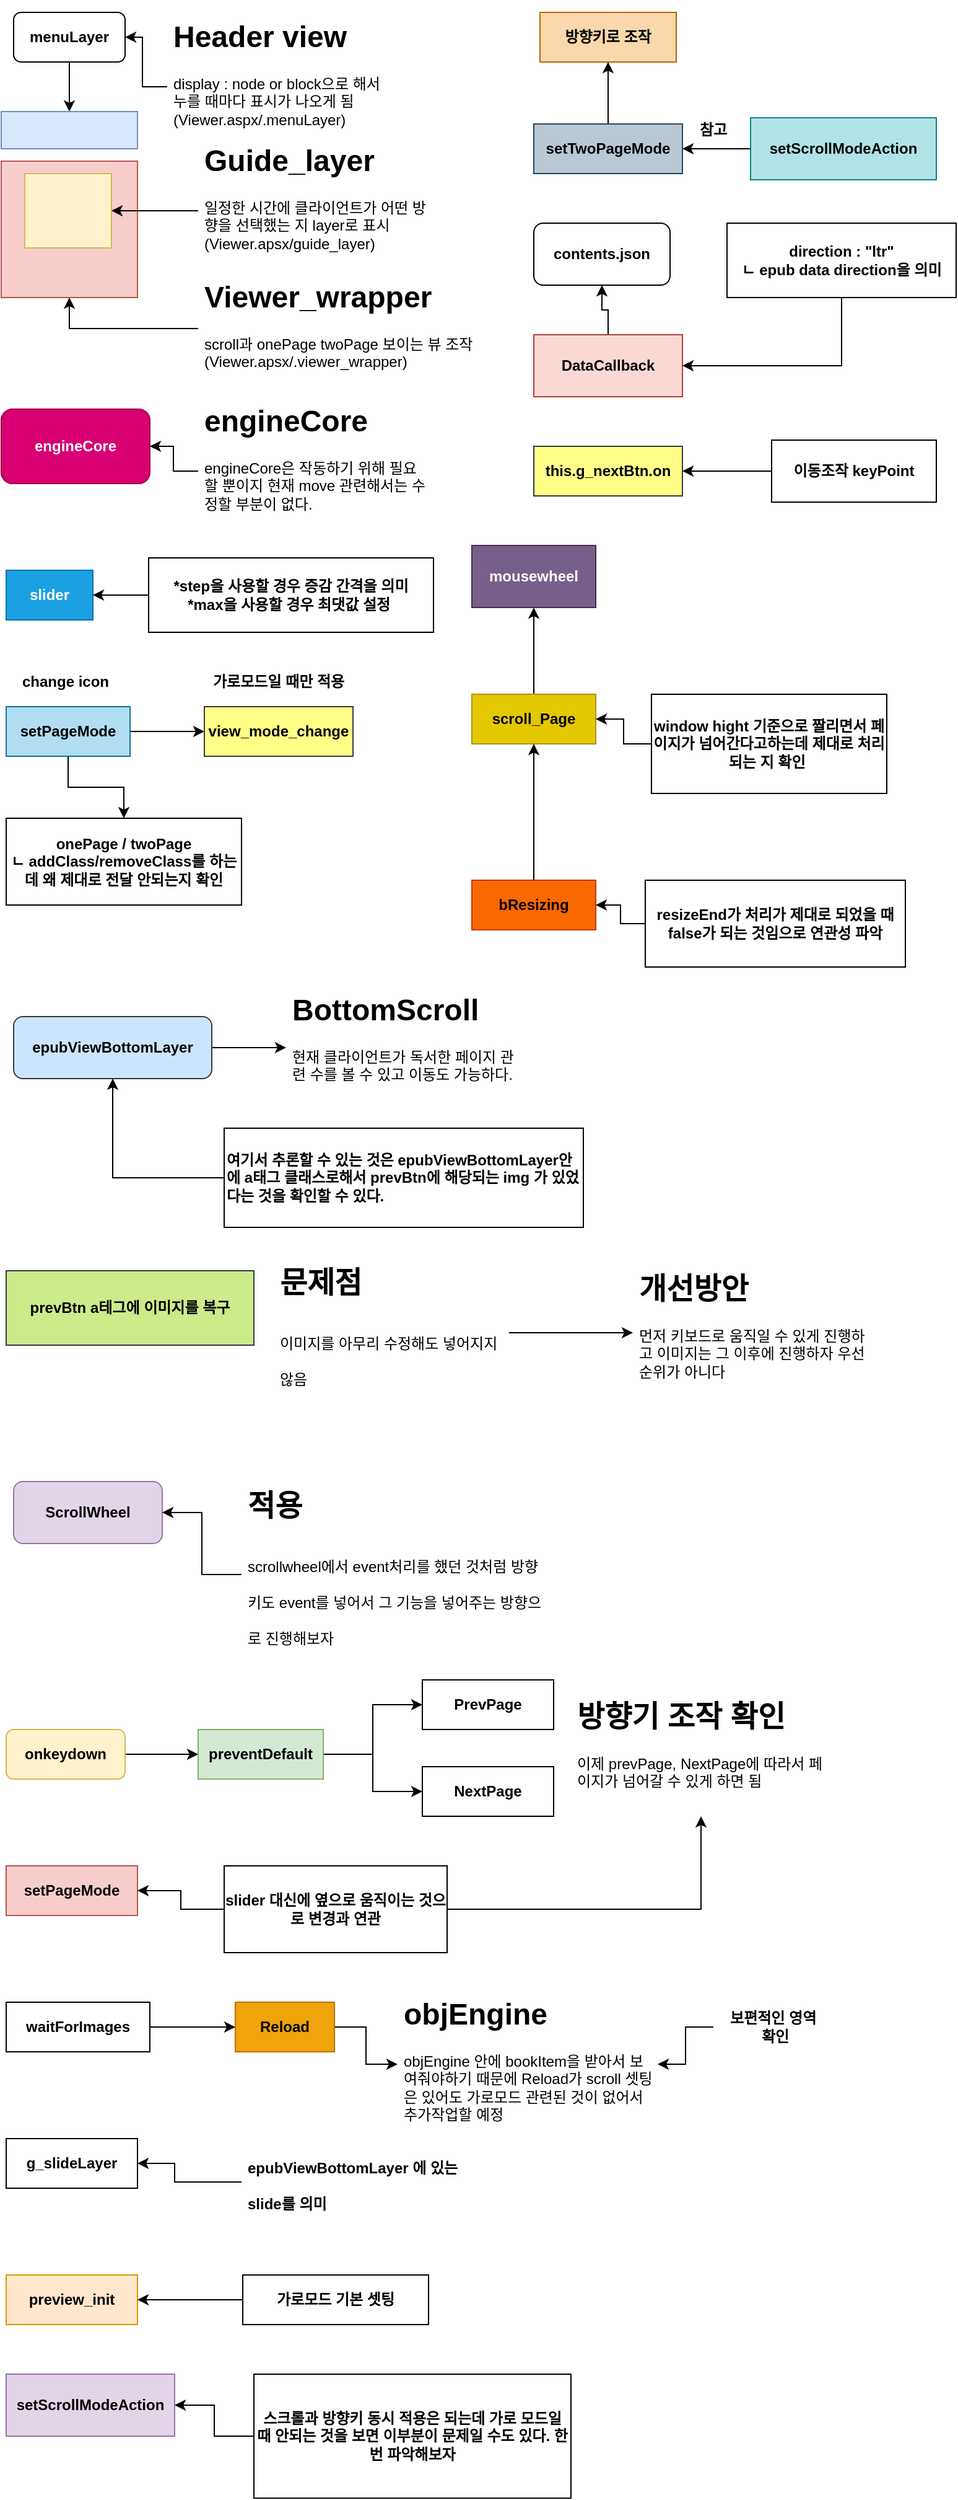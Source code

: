 <mxfile version="14.7.6" type="github">
  <diagram id="e1wD5PhbMvUPOnHznusr" name="Page-1">
    <mxGraphModel dx="1038" dy="547" grid="1" gridSize="10" guides="1" tooltips="1" connect="1" arrows="1" fold="1" page="1" pageScale="1" pageWidth="827" pageHeight="1169" math="0" shadow="0">
      <root>
        <mxCell id="0" />
        <mxCell id="1" parent="0" />
        <mxCell id="kPRlGzKAWg22ICulPj3k-5" value="" style="whiteSpace=wrap;html=1;aspect=fixed;fillColor=#f8cecc;strokeColor=#b85450;" parent="1" vertex="1">
          <mxGeometry x="30" y="145" width="110" height="110" as="geometry" />
        </mxCell>
        <mxCell id="kPRlGzKAWg22ICulPj3k-6" value="" style="rounded=0;whiteSpace=wrap;html=1;fillColor=#fff2cc;strokeColor=#d6b656;" parent="1" vertex="1">
          <mxGeometry x="49" y="155" width="70" height="60" as="geometry" />
        </mxCell>
        <mxCell id="kPRlGzKAWg22ICulPj3k-13" style="edgeStyle=orthogonalEdgeStyle;rounded=0;orthogonalLoop=1;jettySize=auto;html=1;" parent="1" source="kPRlGzKAWg22ICulPj3k-14" target="kPRlGzKAWg22ICulPj3k-15" edge="1">
          <mxGeometry relative="1" as="geometry" />
        </mxCell>
        <mxCell id="kPRlGzKAWg22ICulPj3k-14" value="&lt;b&gt;menuLayer&lt;/b&gt;" style="rounded=1;whiteSpace=wrap;html=1;" parent="1" vertex="1">
          <mxGeometry x="40" y="25" width="90" height="40" as="geometry" />
        </mxCell>
        <mxCell id="kPRlGzKAWg22ICulPj3k-15" value="" style="rounded=0;whiteSpace=wrap;html=1;fillColor=#dae8fc;strokeColor=#6c8ebf;" parent="1" vertex="1">
          <mxGeometry x="30" y="105" width="110" height="30" as="geometry" />
        </mxCell>
        <mxCell id="kPRlGzKAWg22ICulPj3k-16" style="edgeStyle=orthogonalEdgeStyle;rounded=0;orthogonalLoop=1;jettySize=auto;html=1;entryX=1;entryY=0.5;entryDx=0;entryDy=0;" parent="1" source="kPRlGzKAWg22ICulPj3k-18" target="kPRlGzKAWg22ICulPj3k-14" edge="1">
          <mxGeometry relative="1" as="geometry" />
        </mxCell>
        <mxCell id="kPRlGzKAWg22ICulPj3k-18" value="&lt;h1&gt;Header view&lt;/h1&gt;&lt;div&gt;display : node or block으로 해서&amp;nbsp;&lt;/div&gt;&lt;div&gt;누를 때마다 표시가 나오게 됨&amp;nbsp;&lt;/div&gt;&lt;div&gt;(Viewer.aspx/.menuLayer)&lt;/div&gt;" style="text;html=1;strokeColor=none;fillColor=none;spacing=5;spacingTop=-20;whiteSpace=wrap;overflow=hidden;rounded=0;" parent="1" vertex="1">
          <mxGeometry x="164" y="25" width="190" height="120" as="geometry" />
        </mxCell>
        <mxCell id="kPRlGzKAWg22ICulPj3k-19" style="edgeStyle=orthogonalEdgeStyle;rounded=0;orthogonalLoop=1;jettySize=auto;html=1;entryX=1;entryY=0.5;entryDx=0;entryDy=0;" parent="1" source="kPRlGzKAWg22ICulPj3k-20" target="kPRlGzKAWg22ICulPj3k-6" edge="1">
          <mxGeometry relative="1" as="geometry" />
        </mxCell>
        <mxCell id="kPRlGzKAWg22ICulPj3k-20" value="&lt;h1&gt;Guide_layer&lt;/h1&gt;&lt;div&gt;&lt;span&gt;일정한 시간에 클라이언트가 어떤 방향을 선택했는 지 layer로 표시&lt;/span&gt;&lt;/div&gt;&lt;div&gt;&lt;span&gt;(Viewer.apsx/guide_layer)&amp;nbsp;&amp;nbsp;&lt;/span&gt;&lt;br&gt;&lt;/div&gt;" style="text;html=1;strokeColor=none;fillColor=none;spacing=5;spacingTop=-20;whiteSpace=wrap;overflow=hidden;rounded=0;" parent="1" vertex="1">
          <mxGeometry x="189" y="125" width="190" height="120" as="geometry" />
        </mxCell>
        <mxCell id="kPRlGzKAWg22ICulPj3k-21" style="edgeStyle=orthogonalEdgeStyle;rounded=0;orthogonalLoop=1;jettySize=auto;html=1;entryX=0.5;entryY=1;entryDx=0;entryDy=0;" parent="1" source="kPRlGzKAWg22ICulPj3k-22" target="kPRlGzKAWg22ICulPj3k-5" edge="1">
          <mxGeometry relative="1" as="geometry" />
        </mxCell>
        <mxCell id="kPRlGzKAWg22ICulPj3k-22" value="&lt;h1&gt;Viewer_wrapper&lt;/h1&gt;&lt;div&gt;&lt;span&gt;scroll과 onePage twoPage 보이는 뷰 조작&amp;nbsp;&lt;/span&gt;&lt;br&gt;&lt;/div&gt;&lt;div&gt;&lt;span&gt;(Viewer.apsx/.viewer_wrapper)&lt;/span&gt;&lt;/div&gt;" style="text;html=1;strokeColor=none;fillColor=none;spacing=5;spacingTop=-20;whiteSpace=wrap;overflow=hidden;rounded=0;" parent="1" vertex="1">
          <mxGeometry x="189" y="235" width="245" height="90" as="geometry" />
        </mxCell>
        <mxCell id="kPRlGzKAWg22ICulPj3k-38" value="&lt;b&gt;engineCore&lt;/b&gt;" style="rounded=1;whiteSpace=wrap;html=1;fillColor=#d80073;strokeColor=#A50040;fontColor=#ffffff;" parent="1" vertex="1">
          <mxGeometry x="30" y="345" width="120" height="60" as="geometry" />
        </mxCell>
        <mxCell id="kPRlGzKAWg22ICulPj3k-39" style="edgeStyle=orthogonalEdgeStyle;rounded=0;orthogonalLoop=1;jettySize=auto;html=1;entryX=1;entryY=0.5;entryDx=0;entryDy=0;" parent="1" source="kPRlGzKAWg22ICulPj3k-41" target="kPRlGzKAWg22ICulPj3k-38" edge="1">
          <mxGeometry relative="1" as="geometry" />
        </mxCell>
        <mxCell id="kPRlGzKAWg22ICulPj3k-41" value="&lt;h1&gt;engineCore&lt;/h1&gt;&lt;div&gt;engineCore은 작동하기 위해 필요할 뿐이지 현재 move 관련해서는 수정할 부분이 없다.&amp;nbsp;&lt;/div&gt;" style="text;html=1;strokeColor=none;fillColor=none;spacing=5;spacingTop=-20;whiteSpace=wrap;overflow=hidden;rounded=0;" parent="1" vertex="1">
          <mxGeometry x="189" y="335" width="190" height="120" as="geometry" />
        </mxCell>
        <mxCell id="kPRlGzKAWg22ICulPj3k-42" value="&lt;b&gt;slider&lt;/b&gt;" style="rounded=0;whiteSpace=wrap;html=1;fillColor=#1ba1e2;strokeColor=#006EAF;fontColor=#ffffff;" parent="1" vertex="1">
          <mxGeometry x="34" y="475" width="70" height="40" as="geometry" />
        </mxCell>
        <mxCell id="kPRlGzKAWg22ICulPj3k-43" style="edgeStyle=orthogonalEdgeStyle;rounded=0;orthogonalLoop=1;jettySize=auto;html=1;" parent="1" source="kPRlGzKAWg22ICulPj3k-45" target="kPRlGzKAWg22ICulPj3k-42" edge="1">
          <mxGeometry relative="1" as="geometry" />
        </mxCell>
        <mxCell id="kPRlGzKAWg22ICulPj3k-45" value="&lt;b&gt;*step을 사용할 경우 증감 간격을 의미&lt;br&gt;*max을 사용할 경우&amp;nbsp;최댓값 설정&amp;nbsp;&lt;/b&gt;" style="rounded=0;whiteSpace=wrap;html=1;" parent="1" vertex="1">
          <mxGeometry x="149" y="465" width="230" height="60" as="geometry" />
        </mxCell>
        <mxCell id="kPRlGzKAWg22ICulPj3k-51" style="edgeStyle=orthogonalEdgeStyle;rounded=0;orthogonalLoop=1;jettySize=auto;html=1;entryX=0.5;entryY=0;entryDx=0;entryDy=0;" parent="1" source="kPRlGzKAWg22ICulPj3k-53" target="kPRlGzKAWg22ICulPj3k-54" edge="1">
          <mxGeometry relative="1" as="geometry" />
        </mxCell>
        <mxCell id="kPRlGzKAWg22ICulPj3k-52" style="edgeStyle=orthogonalEdgeStyle;rounded=0;orthogonalLoop=1;jettySize=auto;html=1;entryX=0;entryY=0.5;entryDx=0;entryDy=0;" parent="1" source="kPRlGzKAWg22ICulPj3k-53" target="kPRlGzKAWg22ICulPj3k-58" edge="1">
          <mxGeometry relative="1" as="geometry" />
        </mxCell>
        <mxCell id="kPRlGzKAWg22ICulPj3k-53" value="&lt;b&gt;setPageMode&lt;/b&gt;" style="rounded=0;whiteSpace=wrap;html=1;fillColor=#b1ddf0;strokeColor=#10739e;" parent="1" vertex="1">
          <mxGeometry x="34" y="585" width="100" height="40" as="geometry" />
        </mxCell>
        <mxCell id="kPRlGzKAWg22ICulPj3k-54" value="&lt;b&gt;onePage / twoPage&lt;br&gt;ㄴ addClass/removeClass를 하는데 왜 제대로 전달 안되는지 확인&lt;/b&gt;" style="rounded=0;whiteSpace=wrap;html=1;" parent="1" vertex="1">
          <mxGeometry x="34" y="675" width="190" height="70" as="geometry" />
        </mxCell>
        <mxCell id="kPRlGzKAWg22ICulPj3k-57" value="&lt;b&gt;change icon&lt;/b&gt;" style="text;html=1;strokeColor=none;fillColor=none;align=center;verticalAlign=middle;whiteSpace=wrap;rounded=0;" parent="1" vertex="1">
          <mxGeometry x="40" y="555" width="84" height="20" as="geometry" />
        </mxCell>
        <mxCell id="kPRlGzKAWg22ICulPj3k-58" value="&lt;b&gt;view_mode_change&lt;/b&gt;" style="rounded=0;whiteSpace=wrap;html=1;fillColor=#ffff88;strokeColor=#36393d;" parent="1" vertex="1">
          <mxGeometry x="194" y="585" width="120" height="40" as="geometry" />
        </mxCell>
        <mxCell id="kPRlGzKAWg22ICulPj3k-59" value="&lt;b&gt;가로모드일 때만 적용&lt;/b&gt;" style="text;html=1;strokeColor=none;fillColor=none;align=left;verticalAlign=middle;whiteSpace=wrap;rounded=0;" parent="1" vertex="1">
          <mxGeometry x="199" y="555" width="120" height="20" as="geometry" />
        </mxCell>
        <mxCell id="kPRlGzKAWg22ICulPj3k-69" style="edgeStyle=orthogonalEdgeStyle;rounded=0;orthogonalLoop=1;jettySize=auto;html=1;entryX=0.5;entryY=1;entryDx=0;entryDy=0;" parent="1" source="kPRlGzKAWg22ICulPj3k-70" target="kPRlGzKAWg22ICulPj3k-77" edge="1">
          <mxGeometry relative="1" as="geometry" />
        </mxCell>
        <mxCell id="kPRlGzKAWg22ICulPj3k-70" value="&lt;b&gt;scroll_Page&lt;/b&gt;" style="rounded=0;whiteSpace=wrap;html=1;fillColor=#e3c800;strokeColor=#B09500;fontColor=#000000;" parent="1" vertex="1">
          <mxGeometry x="410" y="575" width="100" height="40" as="geometry" />
        </mxCell>
        <mxCell id="kPRlGzKAWg22ICulPj3k-71" style="edgeStyle=orthogonalEdgeStyle;rounded=0;orthogonalLoop=1;jettySize=auto;html=1;entryX=1;entryY=0.5;entryDx=0;entryDy=0;" parent="1" source="kPRlGzKAWg22ICulPj3k-72" target="kPRlGzKAWg22ICulPj3k-70" edge="1">
          <mxGeometry relative="1" as="geometry" />
        </mxCell>
        <mxCell id="kPRlGzKAWg22ICulPj3k-72" value="&lt;b&gt;window hight 기준으로 짤리면서 페이지가 넘어간다고하는데 제대로 처리되는 지 확인&amp;nbsp;&lt;/b&gt;" style="rounded=0;whiteSpace=wrap;html=1;" parent="1" vertex="1">
          <mxGeometry x="555" y="575" width="190" height="80" as="geometry" />
        </mxCell>
        <mxCell id="kPRlGzKAWg22ICulPj3k-73" style="edgeStyle=orthogonalEdgeStyle;rounded=0;orthogonalLoop=1;jettySize=auto;html=1;entryX=0.5;entryY=1;entryDx=0;entryDy=0;" parent="1" source="kPRlGzKAWg22ICulPj3k-74" target="kPRlGzKAWg22ICulPj3k-70" edge="1">
          <mxGeometry relative="1" as="geometry" />
        </mxCell>
        <mxCell id="kPRlGzKAWg22ICulPj3k-74" value="&lt;b&gt;bResizing&lt;/b&gt;" style="rounded=0;whiteSpace=wrap;html=1;fillColor=#fa6800;strokeColor=#C73500;fontColor=#000000;" parent="1" vertex="1">
          <mxGeometry x="410" y="725" width="100" height="40" as="geometry" />
        </mxCell>
        <mxCell id="kPRlGzKAWg22ICulPj3k-75" style="edgeStyle=orthogonalEdgeStyle;rounded=0;orthogonalLoop=1;jettySize=auto;html=1;entryX=1;entryY=0.5;entryDx=0;entryDy=0;" parent="1" source="kPRlGzKAWg22ICulPj3k-76" target="kPRlGzKAWg22ICulPj3k-74" edge="1">
          <mxGeometry relative="1" as="geometry" />
        </mxCell>
        <mxCell id="kPRlGzKAWg22ICulPj3k-76" value="&lt;b&gt;resizeEnd가 처리가 제대로 되었을 때 false가 되는 것임으로 연관성 파악&lt;/b&gt;" style="rounded=0;whiteSpace=wrap;html=1;" parent="1" vertex="1">
          <mxGeometry x="550" y="725" width="210" height="70" as="geometry" />
        </mxCell>
        <mxCell id="kPRlGzKAWg22ICulPj3k-77" value="&lt;b&gt;mousewheel&lt;/b&gt;" style="rounded=0;whiteSpace=wrap;html=1;fillColor=#76608a;strokeColor=#432D57;fontColor=#ffffff;" parent="1" vertex="1">
          <mxGeometry x="410" y="455" width="100" height="50" as="geometry" />
        </mxCell>
        <mxCell id="kPRlGzKAWg22ICulPj3k-79" value="&lt;b&gt;방향키로 조작&lt;/b&gt;" style="rounded=0;whiteSpace=wrap;html=1;fillColor=#fad7ac;strokeColor=#b46504;" parent="1" vertex="1">
          <mxGeometry x="465" y="25" width="110" height="40" as="geometry" />
        </mxCell>
        <mxCell id="kPRlGzKAWg22ICulPj3k-80" style="edgeStyle=orthogonalEdgeStyle;rounded=0;orthogonalLoop=1;jettySize=auto;html=1;entryX=1;entryY=0.5;entryDx=0;entryDy=0;" parent="1" source="kPRlGzKAWg22ICulPj3k-81" target="kPRlGzKAWg22ICulPj3k-84" edge="1">
          <mxGeometry relative="1" as="geometry" />
        </mxCell>
        <mxCell id="kPRlGzKAWg22ICulPj3k-81" value="&lt;b&gt;setScrollModeAction&lt;/b&gt;" style="rounded=0;whiteSpace=wrap;html=1;fillColor=#b0e3e6;strokeColor=#0e8088;" parent="1" vertex="1">
          <mxGeometry x="635" y="110" width="150" height="50" as="geometry" />
        </mxCell>
        <mxCell id="kPRlGzKAWg22ICulPj3k-82" value="&lt;b&gt;참고&lt;/b&gt;" style="text;html=1;strokeColor=none;fillColor=none;align=center;verticalAlign=middle;whiteSpace=wrap;rounded=0;" parent="1" vertex="1">
          <mxGeometry x="585" y="110" width="40" height="20" as="geometry" />
        </mxCell>
        <mxCell id="kPRlGzKAWg22ICulPj3k-83" style="edgeStyle=orthogonalEdgeStyle;rounded=0;orthogonalLoop=1;jettySize=auto;html=1;" parent="1" source="kPRlGzKAWg22ICulPj3k-84" target="kPRlGzKAWg22ICulPj3k-79" edge="1">
          <mxGeometry relative="1" as="geometry" />
        </mxCell>
        <mxCell id="kPRlGzKAWg22ICulPj3k-84" value="&lt;b&gt;setTwoPageMode&lt;/b&gt;" style="rounded=0;whiteSpace=wrap;html=1;fillColor=#bac8d3;strokeColor=#23445d;" parent="1" vertex="1">
          <mxGeometry x="460" y="115" width="120" height="40" as="geometry" />
        </mxCell>
        <mxCell id="kPRlGzKAWg22ICulPj3k-85" value="&lt;b&gt;contents.json&lt;/b&gt;" style="rounded=1;whiteSpace=wrap;html=1;" parent="1" vertex="1">
          <mxGeometry x="460" y="195" width="110" height="50" as="geometry" />
        </mxCell>
        <mxCell id="kPRlGzKAWg22ICulPj3k-86" style="edgeStyle=orthogonalEdgeStyle;rounded=0;orthogonalLoop=1;jettySize=auto;html=1;" parent="1" source="kPRlGzKAWg22ICulPj3k-87" target="kPRlGzKAWg22ICulPj3k-85" edge="1">
          <mxGeometry relative="1" as="geometry" />
        </mxCell>
        <mxCell id="kPRlGzKAWg22ICulPj3k-87" value="&lt;b&gt;DataCallback&lt;/b&gt;" style="rounded=0;whiteSpace=wrap;html=1;fillColor=#fad9d5;strokeColor=#ae4132;" parent="1" vertex="1">
          <mxGeometry x="460" y="285" width="120" height="50" as="geometry" />
        </mxCell>
        <mxCell id="kPRlGzKAWg22ICulPj3k-88" style="edgeStyle=orthogonalEdgeStyle;rounded=0;orthogonalLoop=1;jettySize=auto;html=1;entryX=1;entryY=0.5;entryDx=0;entryDy=0;" parent="1" source="kPRlGzKAWg22ICulPj3k-89" target="kPRlGzKAWg22ICulPj3k-87" edge="1">
          <mxGeometry relative="1" as="geometry">
            <Array as="points">
              <mxPoint x="709" y="310" />
            </Array>
          </mxGeometry>
        </mxCell>
        <mxCell id="kPRlGzKAWg22ICulPj3k-89" value="&lt;b&gt;direction : &quot;ltr&quot;&lt;br&gt;ㄴ epub data direction을 의미&lt;br&gt;&lt;/b&gt;" style="rounded=0;whiteSpace=wrap;html=1;" parent="1" vertex="1">
          <mxGeometry x="616" y="195" width="185" height="60" as="geometry" />
        </mxCell>
        <mxCell id="kPRlGzKAWg22ICulPj3k-90" value="&lt;b&gt;this.g_nextBtn.on&lt;/b&gt;" style="rounded=0;whiteSpace=wrap;html=1;fillColor=#ffff88;strokeColor=#36393d;" parent="1" vertex="1">
          <mxGeometry x="460" y="375" width="120" height="40" as="geometry" />
        </mxCell>
        <mxCell id="kPRlGzKAWg22ICulPj3k-91" style="edgeStyle=orthogonalEdgeStyle;rounded=0;orthogonalLoop=1;jettySize=auto;html=1;entryX=1;entryY=0.5;entryDx=0;entryDy=0;" parent="1" source="kPRlGzKAWg22ICulPj3k-92" target="kPRlGzKAWg22ICulPj3k-90" edge="1">
          <mxGeometry relative="1" as="geometry" />
        </mxCell>
        <mxCell id="kPRlGzKAWg22ICulPj3k-92" value="&lt;b&gt;이동조작 keyPoint&lt;/b&gt;" style="rounded=0;whiteSpace=wrap;html=1;" parent="1" vertex="1">
          <mxGeometry x="652" y="370" width="133" height="50" as="geometry" />
        </mxCell>
        <mxCell id="kPRlGzKAWg22ICulPj3k-93" style="edgeStyle=orthogonalEdgeStyle;rounded=0;orthogonalLoop=1;jettySize=auto;html=1;entryX=0;entryY=0.5;entryDx=0;entryDy=0;" parent="1" source="kPRlGzKAWg22ICulPj3k-94" target="kPRlGzKAWg22ICulPj3k-95" edge="1">
          <mxGeometry relative="1" as="geometry" />
        </mxCell>
        <mxCell id="kPRlGzKAWg22ICulPj3k-94" value="&lt;b&gt;epubViewBottomLayer&lt;/b&gt;" style="rounded=1;whiteSpace=wrap;html=1;fillColor=#cce5ff;strokeColor=#36393d;" parent="1" vertex="1">
          <mxGeometry x="40" y="835" width="160" height="50" as="geometry" />
        </mxCell>
        <mxCell id="kPRlGzKAWg22ICulPj3k-95" value="&lt;h1&gt;BottomScroll&lt;/h1&gt;&lt;p&gt;현재 클라이언트가 독서한 페이지 관련 수를 볼 수 있고 이동도 가능하다.&lt;/p&gt;" style="text;html=1;strokeColor=none;fillColor=none;spacing=5;spacingTop=-20;whiteSpace=wrap;overflow=hidden;rounded=0;" parent="1" vertex="1">
          <mxGeometry x="260" y="810" width="190" height="100" as="geometry" />
        </mxCell>
        <mxCell id="kPRlGzKAWg22ICulPj3k-96" style="edgeStyle=orthogonalEdgeStyle;rounded=0;orthogonalLoop=1;jettySize=auto;html=1;entryX=0.5;entryY=1;entryDx=0;entryDy=0;" parent="1" source="kPRlGzKAWg22ICulPj3k-97" target="kPRlGzKAWg22ICulPj3k-94" edge="1">
          <mxGeometry relative="1" as="geometry" />
        </mxCell>
        <mxCell id="kPRlGzKAWg22ICulPj3k-97" value="&lt;b&gt;여기서 추론할 수 있는 것은 epubViewBottomLayer안에 a태그 클래스로해서 prevBtn에 해당되는 img 가 있었다는 것을 확인할 수 있다.&amp;nbsp;&lt;/b&gt;" style="rounded=0;whiteSpace=wrap;html=1;align=left;" parent="1" vertex="1">
          <mxGeometry x="210" y="925" width="290" height="80" as="geometry" />
        </mxCell>
        <mxCell id="kPRlGzKAWg22ICulPj3k-98" value="&lt;b&gt;prevBtn a테그에 이미지를 복구&lt;/b&gt;" style="rounded=0;whiteSpace=wrap;html=1;fillColor=#cdeb8b;strokeColor=#36393d;" parent="1" vertex="1">
          <mxGeometry x="34" y="1040" width="200" height="60" as="geometry" />
        </mxCell>
        <mxCell id="iuW5i6splYpdamNilFSW-3" style="edgeStyle=orthogonalEdgeStyle;rounded=0;orthogonalLoop=1;jettySize=auto;html=1;entryX=0;entryY=0.5;entryDx=0;entryDy=0;" parent="1" source="iuW5i6splYpdamNilFSW-1" target="iuW5i6splYpdamNilFSW-2" edge="1">
          <mxGeometry relative="1" as="geometry" />
        </mxCell>
        <mxCell id="iuW5i6splYpdamNilFSW-1" value="&lt;h1&gt;&lt;span&gt;문제점&lt;/span&gt;&lt;/h1&gt;&lt;h1&gt;&lt;span style=&quot;font-size: 12px ; font-weight: 400&quot;&gt;이미지를 아무리 수정해도 넣어지지 않음&amp;nbsp;&lt;/span&gt;&lt;/h1&gt;" style="text;html=1;strokeColor=none;fillColor=none;spacing=5;spacingTop=-20;whiteSpace=wrap;overflow=hidden;rounded=0;" parent="1" vertex="1">
          <mxGeometry x="250" y="1030" width="190" height="120" as="geometry" />
        </mxCell>
        <mxCell id="iuW5i6splYpdamNilFSW-2" value="&lt;h1&gt;개선방안&lt;/h1&gt;&lt;p&gt;먼저 키보드로 움직일 수 있게 진행하고 이미지는 그 이후에 진행하자 우선순위가 아니다&lt;/p&gt;" style="text;html=1;strokeColor=none;fillColor=none;spacing=5;spacingTop=-20;whiteSpace=wrap;overflow=hidden;rounded=0;" parent="1" vertex="1">
          <mxGeometry x="540" y="1035" width="195" height="110" as="geometry" />
        </mxCell>
        <mxCell id="iuW5i6splYpdamNilFSW-4" value="&lt;b&gt;ScrollWheel&lt;/b&gt;" style="rounded=1;whiteSpace=wrap;html=1;fillColor=#e1d5e7;strokeColor=#9673a6;" parent="1" vertex="1">
          <mxGeometry x="40" y="1210" width="120" height="50" as="geometry" />
        </mxCell>
        <mxCell id="iuW5i6splYpdamNilFSW-6" style="edgeStyle=orthogonalEdgeStyle;rounded=0;orthogonalLoop=1;jettySize=auto;html=1;entryX=1;entryY=0.5;entryDx=0;entryDy=0;" parent="1" source="iuW5i6splYpdamNilFSW-5" target="iuW5i6splYpdamNilFSW-4" edge="1">
          <mxGeometry relative="1" as="geometry" />
        </mxCell>
        <mxCell id="iuW5i6splYpdamNilFSW-5" value="&lt;h1&gt;&lt;span&gt;적용&lt;/span&gt;&lt;/h1&gt;&lt;h1&gt;&lt;span style=&quot;font-size: 12px ; font-weight: 400&quot;&gt;scrollwheel에서 event처리를 했던 것처럼 방향키도 event를 넣어서 그 기능을 넣어주는 방향으로 진행해보자&amp;nbsp;&lt;/span&gt;&lt;/h1&gt;" style="text;html=1;strokeColor=none;fillColor=none;spacing=5;spacingTop=-20;whiteSpace=wrap;overflow=hidden;rounded=0;" parent="1" vertex="1">
          <mxGeometry x="224" y="1210" width="246" height="150" as="geometry" />
        </mxCell>
        <mxCell id="iuW5i6splYpdamNilFSW-7" value="&lt;b&gt;PrevPage&lt;/b&gt;" style="rounded=0;whiteSpace=wrap;html=1;" parent="1" vertex="1">
          <mxGeometry x="370" y="1370" width="106" height="40" as="geometry" />
        </mxCell>
        <mxCell id="iuW5i6splYpdamNilFSW-8" value="&lt;b&gt;NextPage&lt;/b&gt;" style="rounded=0;whiteSpace=wrap;html=1;" parent="1" vertex="1">
          <mxGeometry x="370" y="1440" width="106" height="40" as="geometry" />
        </mxCell>
        <mxCell id="U5ivhS8-NOqXa-dpkwsS-3" style="edgeStyle=orthogonalEdgeStyle;rounded=0;orthogonalLoop=1;jettySize=auto;html=1;entryX=0;entryY=0.5;entryDx=0;entryDy=0;" parent="1" source="U5ivhS8-NOqXa-dpkwsS-1" target="U5ivhS8-NOqXa-dpkwsS-2" edge="1">
          <mxGeometry relative="1" as="geometry" />
        </mxCell>
        <mxCell id="U5ivhS8-NOqXa-dpkwsS-1" value="&lt;b&gt;onkeydown&lt;/b&gt;" style="rounded=1;whiteSpace=wrap;html=1;fillColor=#fff2cc;strokeColor=#d6b656;" parent="1" vertex="1">
          <mxGeometry x="34" y="1410" width="96" height="40" as="geometry" />
        </mxCell>
        <mxCell id="U5ivhS8-NOqXa-dpkwsS-4" style="edgeStyle=orthogonalEdgeStyle;rounded=0;orthogonalLoop=1;jettySize=auto;html=1;entryX=0;entryY=0.5;entryDx=0;entryDy=0;" parent="1" source="U5ivhS8-NOqXa-dpkwsS-2" target="iuW5i6splYpdamNilFSW-7" edge="1">
          <mxGeometry relative="1" as="geometry" />
        </mxCell>
        <mxCell id="U5ivhS8-NOqXa-dpkwsS-5" style="edgeStyle=orthogonalEdgeStyle;rounded=0;orthogonalLoop=1;jettySize=auto;html=1;" parent="1" source="U5ivhS8-NOqXa-dpkwsS-2" target="iuW5i6splYpdamNilFSW-8" edge="1">
          <mxGeometry relative="1" as="geometry" />
        </mxCell>
        <mxCell id="U5ivhS8-NOqXa-dpkwsS-2" value="&lt;b&gt;preventDefault&lt;/b&gt;" style="rounded=0;whiteSpace=wrap;html=1;fillColor=#d5e8d4;strokeColor=#82b366;" parent="1" vertex="1">
          <mxGeometry x="189" y="1410" width="101" height="40" as="geometry" />
        </mxCell>
        <mxCell id="U5ivhS8-NOqXa-dpkwsS-6" value="&lt;h1&gt;방향기 조작 확인&lt;/h1&gt;&lt;p&gt;이제 prevPage, NextPage에 따라서 페이지가 넘어갈 수 있게 하면 됨&amp;nbsp;&lt;/p&gt;" style="text;html=1;strokeColor=none;fillColor=none;spacing=5;spacingTop=-20;whiteSpace=wrap;overflow=hidden;rounded=0;" parent="1" vertex="1">
          <mxGeometry x="490" y="1380" width="210" height="100" as="geometry" />
        </mxCell>
        <mxCell id="U5ivhS8-NOqXa-dpkwsS-7" value="&lt;b&gt;setPageMode&lt;/b&gt;" style="rounded=0;whiteSpace=wrap;html=1;fillColor=#f8cecc;strokeColor=#b85450;" parent="1" vertex="1">
          <mxGeometry x="34" y="1520" width="106" height="40" as="geometry" />
        </mxCell>
        <mxCell id="U5ivhS8-NOqXa-dpkwsS-9" style="edgeStyle=orthogonalEdgeStyle;rounded=0;orthogonalLoop=1;jettySize=auto;html=1;" parent="1" source="U5ivhS8-NOqXa-dpkwsS-8" target="U5ivhS8-NOqXa-dpkwsS-6" edge="1">
          <mxGeometry relative="1" as="geometry" />
        </mxCell>
        <mxCell id="U5ivhS8-NOqXa-dpkwsS-10" style="edgeStyle=orthogonalEdgeStyle;rounded=0;orthogonalLoop=1;jettySize=auto;html=1;entryX=1;entryY=0.5;entryDx=0;entryDy=0;" parent="1" source="U5ivhS8-NOqXa-dpkwsS-8" target="U5ivhS8-NOqXa-dpkwsS-7" edge="1">
          <mxGeometry relative="1" as="geometry" />
        </mxCell>
        <mxCell id="U5ivhS8-NOqXa-dpkwsS-8" value="&lt;b&gt;slider 대신에 옆으로 움직이는 것으로 변경과 연관&lt;/b&gt;" style="rounded=0;whiteSpace=wrap;html=1;" parent="1" vertex="1">
          <mxGeometry x="210" y="1520" width="180" height="70" as="geometry" />
        </mxCell>
        <mxCell id="U5ivhS8-NOqXa-dpkwsS-17" style="edgeStyle=orthogonalEdgeStyle;rounded=0;orthogonalLoop=1;jettySize=auto;html=1;entryX=0;entryY=0.5;entryDx=0;entryDy=0;" parent="1" source="U5ivhS8-NOqXa-dpkwsS-11" target="U5ivhS8-NOqXa-dpkwsS-16" edge="1">
          <mxGeometry relative="1" as="geometry" />
        </mxCell>
        <mxCell id="U5ivhS8-NOqXa-dpkwsS-11" value="&lt;b&gt;Reload&lt;/b&gt;" style="rounded=0;whiteSpace=wrap;html=1;fillColor=#f0a30a;strokeColor=#BD7000;fontColor=#000000;" parent="1" vertex="1">
          <mxGeometry x="219" y="1630" width="80" height="40" as="geometry" />
        </mxCell>
        <mxCell id="U5ivhS8-NOqXa-dpkwsS-15" style="edgeStyle=orthogonalEdgeStyle;rounded=0;orthogonalLoop=1;jettySize=auto;html=1;" parent="1" source="U5ivhS8-NOqXa-dpkwsS-12" target="U5ivhS8-NOqXa-dpkwsS-11" edge="1">
          <mxGeometry relative="1" as="geometry" />
        </mxCell>
        <mxCell id="U5ivhS8-NOqXa-dpkwsS-12" value="&lt;b&gt;waitForImages&lt;/b&gt;" style="rounded=0;whiteSpace=wrap;html=1;" parent="1" vertex="1">
          <mxGeometry x="34" y="1630" width="116" height="40" as="geometry" />
        </mxCell>
        <mxCell id="U5ivhS8-NOqXa-dpkwsS-16" value="&lt;h1&gt;objEngine&amp;nbsp;&lt;/h1&gt;&lt;p&gt;objEngine 안에 bookItem을 받아서 보여줘야하기 때문에 Reload가 scroll 셋팅은 있어도 가로모드 관련된 것이 없어서 추가작업할 예정&lt;/p&gt;" style="text;html=1;strokeColor=none;fillColor=none;spacing=5;spacingTop=-20;whiteSpace=wrap;overflow=hidden;rounded=0;" parent="1" vertex="1">
          <mxGeometry x="350" y="1620" width="210" height="120" as="geometry" />
        </mxCell>
        <mxCell id="U5ivhS8-NOqXa-dpkwsS-18" value="&lt;b&gt;g_slideLayer&lt;/b&gt;" style="rounded=0;whiteSpace=wrap;html=1;" parent="1" vertex="1">
          <mxGeometry x="34" y="1740" width="106" height="40" as="geometry" />
        </mxCell>
        <mxCell id="U5ivhS8-NOqXa-dpkwsS-23" value="" style="edgeStyle=orthogonalEdgeStyle;rounded=0;orthogonalLoop=1;jettySize=auto;html=1;" parent="1" source="U5ivhS8-NOqXa-dpkwsS-19" target="U5ivhS8-NOqXa-dpkwsS-18" edge="1">
          <mxGeometry relative="1" as="geometry">
            <Array as="points">
              <mxPoint x="170" y="1775" />
              <mxPoint x="170" y="1760" />
            </Array>
          </mxGeometry>
        </mxCell>
        <mxCell id="U5ivhS8-NOqXa-dpkwsS-19" value="&lt;h1&gt;&lt;span style=&quot;font-size: 12px&quot;&gt;epubViewBottomLayer 에 있는 slide를 의미&amp;nbsp;&lt;/span&gt;&lt;br&gt;&lt;/h1&gt;" style="text;html=1;strokeColor=none;fillColor=none;spacing=5;spacingTop=-20;whiteSpace=wrap;overflow=hidden;rounded=0;" parent="1" vertex="1">
          <mxGeometry x="224" y="1740" width="190" height="70" as="geometry" />
        </mxCell>
        <mxCell id="U5ivhS8-NOqXa-dpkwsS-25" style="edgeStyle=orthogonalEdgeStyle;rounded=0;orthogonalLoop=1;jettySize=auto;html=1;" parent="1" source="U5ivhS8-NOqXa-dpkwsS-24" target="U5ivhS8-NOqXa-dpkwsS-16" edge="1">
          <mxGeometry relative="1" as="geometry" />
        </mxCell>
        <mxCell id="U5ivhS8-NOqXa-dpkwsS-24" value="&lt;b&gt;보편적인 영역&amp;nbsp;&lt;br&gt;확인&lt;/b&gt;" style="text;html=1;strokeColor=none;fillColor=none;align=center;verticalAlign=middle;whiteSpace=wrap;rounded=0;" parent="1" vertex="1">
          <mxGeometry x="605" y="1620" width="100" height="60" as="geometry" />
        </mxCell>
        <mxCell id="U5ivhS8-NOqXa-dpkwsS-26" value="&lt;b&gt;preview_init&lt;/b&gt;" style="rounded=0;whiteSpace=wrap;html=1;fillColor=#ffe6cc;strokeColor=#d79b00;" parent="1" vertex="1">
          <mxGeometry x="34" y="1850" width="106" height="40" as="geometry" />
        </mxCell>
        <mxCell id="U5ivhS8-NOqXa-dpkwsS-28" style="edgeStyle=orthogonalEdgeStyle;rounded=0;orthogonalLoop=1;jettySize=auto;html=1;entryX=1;entryY=0.5;entryDx=0;entryDy=0;" parent="1" source="U5ivhS8-NOqXa-dpkwsS-27" target="U5ivhS8-NOqXa-dpkwsS-26" edge="1">
          <mxGeometry relative="1" as="geometry" />
        </mxCell>
        <mxCell id="U5ivhS8-NOqXa-dpkwsS-27" value="&lt;b&gt;가로모드 기본 셋팅&lt;/b&gt;" style="rounded=0;whiteSpace=wrap;html=1;" parent="1" vertex="1">
          <mxGeometry x="225" y="1850" width="150" height="40" as="geometry" />
        </mxCell>
        <mxCell id="1GNjUkm0f3w-K9f3igT4-1" value="&lt;b&gt;setScrollModeAction&lt;/b&gt;" style="rounded=0;whiteSpace=wrap;html=1;fillColor=#e1d5e7;strokeColor=#9673a6;" vertex="1" parent="1">
          <mxGeometry x="34" y="1930" width="136" height="50" as="geometry" />
        </mxCell>
        <mxCell id="1GNjUkm0f3w-K9f3igT4-3" style="edgeStyle=orthogonalEdgeStyle;rounded=0;orthogonalLoop=1;jettySize=auto;html=1;entryX=1;entryY=0.5;entryDx=0;entryDy=0;" edge="1" parent="1" source="1GNjUkm0f3w-K9f3igT4-2" target="1GNjUkm0f3w-K9f3igT4-1">
          <mxGeometry relative="1" as="geometry" />
        </mxCell>
        <mxCell id="1GNjUkm0f3w-K9f3igT4-2" value="&lt;b&gt;스크롤과 방향키 동시 적용은 되는데 가로 모드일 때 안되는 것을 보면 이부분이 문제일 수도 있다. 한번 파악해보자&lt;/b&gt;" style="rounded=0;whiteSpace=wrap;html=1;" vertex="1" parent="1">
          <mxGeometry x="234" y="1930" width="256" height="100" as="geometry" />
        </mxCell>
      </root>
    </mxGraphModel>
  </diagram>
</mxfile>
